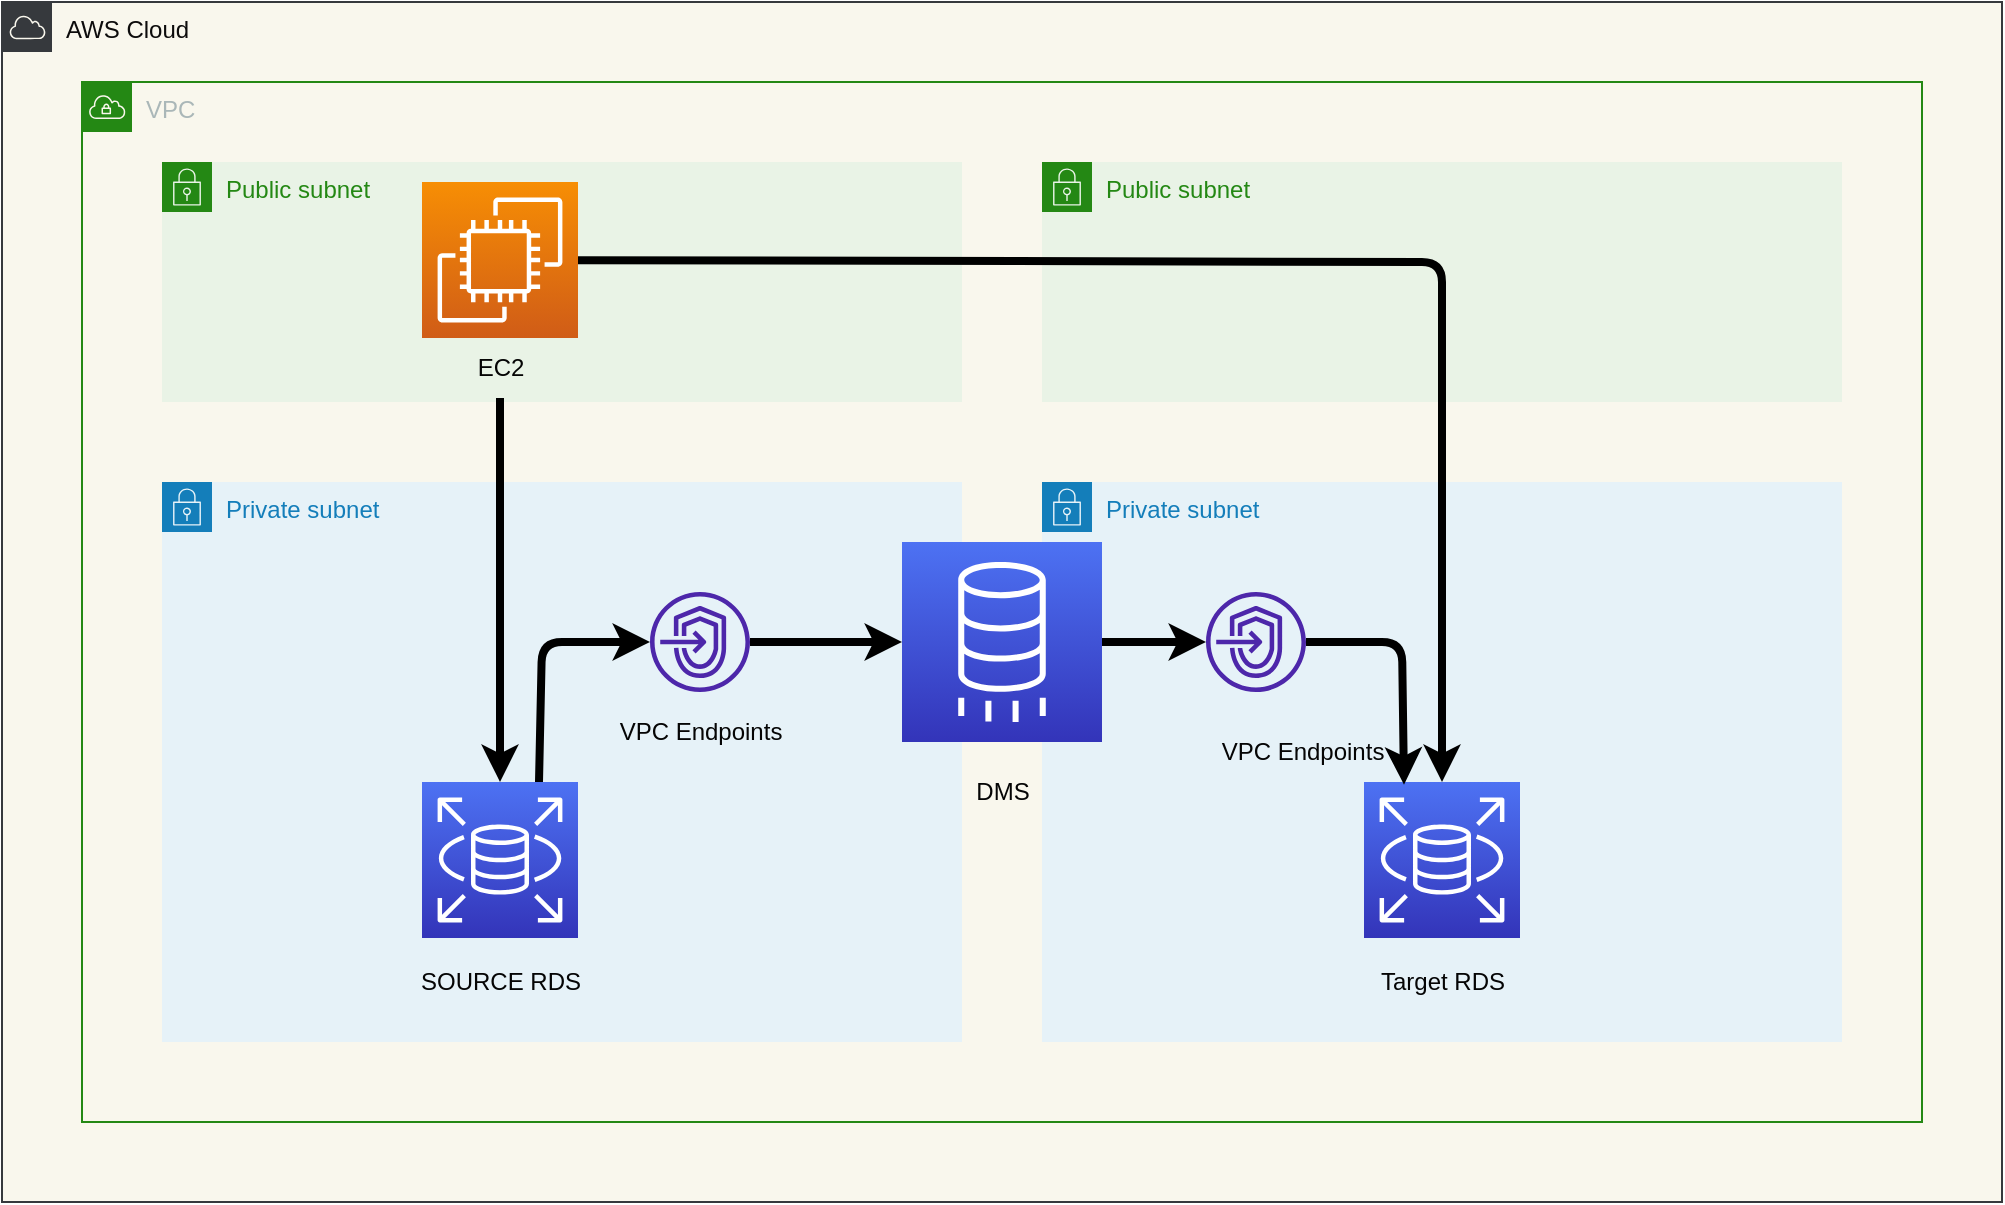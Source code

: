 <mxfile>
    <diagram id="btSCIp_5RCuiRVIZ8Ie1" name="Page-2">
        <mxGraphModel dx="915" dy="647" grid="1" gridSize="10" guides="1" tooltips="1" connect="1" arrows="1" fold="1" page="1" pageScale="1" pageWidth="1654" pageHeight="1169" math="0" shadow="0">
            <root>
                <mxCell id="0"/>
                <mxCell id="1" parent="0"/>
                <mxCell id="UH1KSIQPEYG2ORBVU3AM-1" value="&lt;font color=&quot;#0d0c0c&quot;&gt;AWS Cloud&lt;/font&gt;" style="sketch=0;outlineConnect=0;html=1;whiteSpace=wrap;fontSize=12;fontStyle=0;shape=mxgraph.aws4.group;grIcon=mxgraph.aws4.group_aws_cloud;strokeColor=#36393d;fillColor=#f9f7ed;verticalAlign=top;align=left;spacingLeft=30;dashed=0;" parent="1" vertex="1">
                    <mxGeometry x="200" y="80" width="1000" height="600" as="geometry"/>
                </mxCell>
                <mxCell id="UH1KSIQPEYG2ORBVU3AM-2" value="VPC" style="points=[[0,0],[0.25,0],[0.5,0],[0.75,0],[1,0],[1,0.25],[1,0.5],[1,0.75],[1,1],[0.75,1],[0.5,1],[0.25,1],[0,1],[0,0.75],[0,0.5],[0,0.25]];outlineConnect=0;gradientColor=none;html=1;whiteSpace=wrap;fontSize=12;fontStyle=0;container=1;pointerEvents=0;collapsible=0;recursiveResize=0;shape=mxgraph.aws4.group;grIcon=mxgraph.aws4.group_vpc;strokeColor=#248814;fillColor=none;verticalAlign=top;align=left;spacingLeft=30;fontColor=#AAB7B8;dashed=0;" parent="1" vertex="1">
                    <mxGeometry x="240" y="120" width="920" height="520" as="geometry"/>
                </mxCell>
                <mxCell id="UH1KSIQPEYG2ORBVU3AM-6" value="Public subnet" style="points=[[0,0],[0.25,0],[0.5,0],[0.75,0],[1,0],[1,0.25],[1,0.5],[1,0.75],[1,1],[0.75,1],[0.5,1],[0.25,1],[0,1],[0,0.75],[0,0.5],[0,0.25]];outlineConnect=0;gradientColor=none;html=1;whiteSpace=wrap;fontSize=12;fontStyle=0;container=1;pointerEvents=0;collapsible=0;recursiveResize=0;shape=mxgraph.aws4.group;grIcon=mxgraph.aws4.group_security_group;grStroke=0;strokeColor=#248814;fillColor=#E9F3E6;verticalAlign=top;align=left;spacingLeft=30;fontColor=#248814;dashed=0;" parent="UH1KSIQPEYG2ORBVU3AM-2" vertex="1">
                    <mxGeometry x="40" y="40" width="400" height="120" as="geometry"/>
                </mxCell>
                <mxCell id="UH1KSIQPEYG2ORBVU3AM-12" value="&lt;font color=&quot;#050505&quot;&gt;EC2&lt;/font&gt;" style="text;html=1;align=center;verticalAlign=middle;resizable=0;points=[];autosize=1;strokeColor=none;fillColor=none;" parent="UH1KSIQPEYG2ORBVU3AM-6" vertex="1">
                    <mxGeometry x="144" y="88" width="50" height="30" as="geometry"/>
                </mxCell>
                <mxCell id="UH1KSIQPEYG2ORBVU3AM-9" value="Private subnet" style="points=[[0,0],[0.25,0],[0.5,0],[0.75,0],[1,0],[1,0.25],[1,0.5],[1,0.75],[1,1],[0.75,1],[0.5,1],[0.25,1],[0,1],[0,0.75],[0,0.5],[0,0.25]];outlineConnect=0;gradientColor=none;html=1;whiteSpace=wrap;fontSize=12;fontStyle=0;container=1;pointerEvents=0;collapsible=0;recursiveResize=0;shape=mxgraph.aws4.group;grIcon=mxgraph.aws4.group_security_group;grStroke=0;strokeColor=#147EBA;fillColor=#E6F2F8;verticalAlign=top;align=left;spacingLeft=30;fontColor=#147EBA;dashed=0;" parent="UH1KSIQPEYG2ORBVU3AM-2" vertex="1">
                    <mxGeometry x="40" y="200" width="400" height="280" as="geometry"/>
                </mxCell>
                <mxCell id="UH1KSIQPEYG2ORBVU3AM-15" value="SOURCE RDS" style="text;html=1;align=center;verticalAlign=middle;resizable=0;points=[];autosize=1;strokeColor=none;fillColor=none;fontColor=#050505;" parent="UH1KSIQPEYG2ORBVU3AM-9" vertex="1">
                    <mxGeometry x="119" y="235" width="100" height="30" as="geometry"/>
                </mxCell>
                <mxCell id="UH1KSIQPEYG2ORBVU3AM-20" value="" style="sketch=0;outlineConnect=0;fontColor=#232F3E;gradientColor=none;fillColor=#4D27AA;strokeColor=none;dashed=0;verticalLabelPosition=bottom;verticalAlign=top;align=center;html=1;fontSize=12;fontStyle=0;aspect=fixed;pointerEvents=1;shape=mxgraph.aws4.endpoints;" parent="UH1KSIQPEYG2ORBVU3AM-9" vertex="1">
                    <mxGeometry x="244" y="55" width="50" height="50" as="geometry"/>
                </mxCell>
                <mxCell id="UH1KSIQPEYG2ORBVU3AM-22" value="VPC Endpoints" style="text;html=1;align=center;verticalAlign=middle;resizable=0;points=[];autosize=1;strokeColor=none;fillColor=none;fontColor=#050505;" parent="UH1KSIQPEYG2ORBVU3AM-9" vertex="1">
                    <mxGeometry x="219" y="110" width="100" height="30" as="geometry"/>
                </mxCell>
                <mxCell id="UH1KSIQPEYG2ORBVU3AM-10" value="Private subnet" style="points=[[0,0],[0.25,0],[0.5,0],[0.75,0],[1,0],[1,0.25],[1,0.5],[1,0.75],[1,1],[0.75,1],[0.5,1],[0.25,1],[0,1],[0,0.75],[0,0.5],[0,0.25]];outlineConnect=0;gradientColor=none;html=1;whiteSpace=wrap;fontSize=12;fontStyle=0;container=1;pointerEvents=0;collapsible=0;recursiveResize=0;shape=mxgraph.aws4.group;grIcon=mxgraph.aws4.group_security_group;grStroke=0;strokeColor=#147EBA;fillColor=#E6F2F8;verticalAlign=top;align=left;spacingLeft=30;fontColor=#147EBA;dashed=0;" parent="UH1KSIQPEYG2ORBVU3AM-2" vertex="1">
                    <mxGeometry x="480" y="200" width="400" height="280" as="geometry"/>
                </mxCell>
                <mxCell id="UH1KSIQPEYG2ORBVU3AM-16" value="Target RDS" style="text;html=1;align=center;verticalAlign=middle;resizable=0;points=[];autosize=1;strokeColor=none;fillColor=none;fontColor=#050505;" parent="UH1KSIQPEYG2ORBVU3AM-10" vertex="1">
                    <mxGeometry x="155" y="235" width="90" height="30" as="geometry"/>
                </mxCell>
                <mxCell id="UH1KSIQPEYG2ORBVU3AM-21" value="" style="sketch=0;outlineConnect=0;fontColor=#232F3E;gradientColor=none;fillColor=#4D27AA;strokeColor=none;dashed=0;verticalLabelPosition=bottom;verticalAlign=top;align=center;html=1;fontSize=12;fontStyle=0;aspect=fixed;pointerEvents=1;shape=mxgraph.aws4.endpoints;" parent="UH1KSIQPEYG2ORBVU3AM-10" vertex="1">
                    <mxGeometry x="82" y="55" width="50" height="50" as="geometry"/>
                </mxCell>
                <mxCell id="UH1KSIQPEYG2ORBVU3AM-18" value="DMS" style="text;html=1;align=center;verticalAlign=middle;resizable=0;points=[];autosize=1;strokeColor=none;fillColor=none;fontColor=#050505;" parent="UH1KSIQPEYG2ORBVU3AM-2" vertex="1">
                    <mxGeometry x="435" y="340" width="50" height="30" as="geometry"/>
                </mxCell>
                <mxCell id="UH1KSIQPEYG2ORBVU3AM-7" value="Public subnet" style="points=[[0,0],[0.25,0],[0.5,0],[0.75,0],[1,0],[1,0.25],[1,0.5],[1,0.75],[1,1],[0.75,1],[0.5,1],[0.25,1],[0,1],[0,0.75],[0,0.5],[0,0.25]];outlineConnect=0;gradientColor=none;html=1;whiteSpace=wrap;fontSize=12;fontStyle=0;container=1;pointerEvents=0;collapsible=0;recursiveResize=0;shape=mxgraph.aws4.group;grIcon=mxgraph.aws4.group_security_group;grStroke=0;strokeColor=#248814;fillColor=#E9F3E6;verticalAlign=top;align=left;spacingLeft=30;fontColor=#248814;dashed=0;" parent="1" vertex="1">
                    <mxGeometry x="720" y="160" width="400" height="120" as="geometry"/>
                </mxCell>
                <mxCell id="UH1KSIQPEYG2ORBVU3AM-28" style="edgeStyle=none;html=1;strokeColor=#000000;strokeWidth=4;fontColor=#050505;" parent="1" source="UH1KSIQPEYG2ORBVU3AM-11" target="UH1KSIQPEYG2ORBVU3AM-14" edge="1">
                    <mxGeometry relative="1" as="geometry">
                        <Array as="points">
                            <mxPoint x="920" y="210"/>
                        </Array>
                    </mxGeometry>
                </mxCell>
                <mxCell id="UH1KSIQPEYG2ORBVU3AM-11" value="" style="sketch=0;points=[[0,0,0],[0.25,0,0],[0.5,0,0],[0.75,0,0],[1,0,0],[0,1,0],[0.25,1,0],[0.5,1,0],[0.75,1,0],[1,1,0],[0,0.25,0],[0,0.5,0],[0,0.75,0],[1,0.25,0],[1,0.5,0],[1,0.75,0]];outlineConnect=0;fontColor=#232F3E;gradientColor=#F78E04;gradientDirection=north;fillColor=#D05C17;strokeColor=#ffffff;dashed=0;verticalLabelPosition=bottom;verticalAlign=top;align=center;html=1;fontSize=12;fontStyle=0;aspect=fixed;shape=mxgraph.aws4.resourceIcon;resIcon=mxgraph.aws4.ec2;" parent="1" vertex="1">
                    <mxGeometry x="410" y="170" width="78" height="78" as="geometry"/>
                </mxCell>
                <mxCell id="UH1KSIQPEYG2ORBVU3AM-29" value="" style="edgeStyle=none;html=1;strokeColor=#000000;strokeWidth=4;fontColor=#050505;exitX=0.75;exitY=0;exitDx=0;exitDy=0;exitPerimeter=0;" parent="1" source="UH1KSIQPEYG2ORBVU3AM-13" target="UH1KSIQPEYG2ORBVU3AM-20" edge="1">
                    <mxGeometry relative="1" as="geometry">
                        <mxPoint x="568" y="509" as="targetPoint"/>
                        <Array as="points">
                            <mxPoint x="470" y="400"/>
                        </Array>
                    </mxGeometry>
                </mxCell>
                <mxCell id="UH1KSIQPEYG2ORBVU3AM-13" value="" style="sketch=0;points=[[0,0,0],[0.25,0,0],[0.5,0,0],[0.75,0,0],[1,0,0],[0,1,0],[0.25,1,0],[0.5,1,0],[0.75,1,0],[1,1,0],[0,0.25,0],[0,0.5,0],[0,0.75,0],[1,0.25,0],[1,0.5,0],[1,0.75,0]];outlineConnect=0;fontColor=#232F3E;gradientColor=#4D72F3;gradientDirection=north;fillColor=#3334B9;strokeColor=#ffffff;dashed=0;verticalLabelPosition=bottom;verticalAlign=top;align=center;html=1;fontSize=12;fontStyle=0;aspect=fixed;shape=mxgraph.aws4.resourceIcon;resIcon=mxgraph.aws4.rds;" parent="1" vertex="1">
                    <mxGeometry x="410" y="470" width="78" height="78" as="geometry"/>
                </mxCell>
                <mxCell id="UH1KSIQPEYG2ORBVU3AM-14" value="" style="sketch=0;points=[[0,0,0],[0.25,0,0],[0.5,0,0],[0.75,0,0],[1,0,0],[0,1,0],[0.25,1,0],[0.5,1,0],[0.75,1,0],[1,1,0],[0,0.25,0],[0,0.5,0],[0,0.75,0],[1,0.25,0],[1,0.5,0],[1,0.75,0]];outlineConnect=0;fontColor=#232F3E;gradientColor=#4D72F3;gradientDirection=north;fillColor=#3334B9;strokeColor=#ffffff;dashed=0;verticalLabelPosition=bottom;verticalAlign=top;align=center;html=1;fontSize=12;fontStyle=0;aspect=fixed;shape=mxgraph.aws4.resourceIcon;resIcon=mxgraph.aws4.rds;" parent="1" vertex="1">
                    <mxGeometry x="881" y="470" width="78" height="78" as="geometry"/>
                </mxCell>
                <mxCell id="UH1KSIQPEYG2ORBVU3AM-31" value="" style="edgeStyle=none;html=1;strokeColor=#000000;strokeWidth=4;fontColor=#050505;" parent="1" source="UH1KSIQPEYG2ORBVU3AM-17" target="UH1KSIQPEYG2ORBVU3AM-21" edge="1">
                    <mxGeometry relative="1" as="geometry"/>
                </mxCell>
                <mxCell id="UH1KSIQPEYG2ORBVU3AM-17" value="" style="sketch=0;points=[[0,0,0],[0.25,0,0],[0.5,0,0],[0.75,0,0],[1,0,0],[0,1,0],[0.25,1,0],[0.5,1,0],[0.75,1,0],[1,1,0],[0,0.25,0],[0,0.5,0],[0,0.75,0],[1,0.25,0],[1,0.5,0],[1,0.75,0]];outlineConnect=0;fontColor=#232F3E;gradientColor=#4D72F3;gradientDirection=north;fillColor=#3334B9;strokeColor=#ffffff;dashed=0;verticalLabelPosition=bottom;verticalAlign=top;align=center;html=1;fontSize=12;fontStyle=0;aspect=fixed;shape=mxgraph.aws4.resourceIcon;resIcon=mxgraph.aws4.database_migration_service;" parent="1" vertex="1">
                    <mxGeometry x="650" y="350" width="100" height="100" as="geometry"/>
                </mxCell>
                <mxCell id="UH1KSIQPEYG2ORBVU3AM-23" value="VPC Endpoints" style="text;html=1;align=center;verticalAlign=middle;resizable=0;points=[];autosize=1;strokeColor=none;fillColor=none;fontColor=#050505;" parent="1" vertex="1">
                    <mxGeometry x="800" y="440" width="100" height="30" as="geometry"/>
                </mxCell>
                <mxCell id="UH1KSIQPEYG2ORBVU3AM-24" value="" style="edgeStyle=none;html=1;fontColor=#050505;strokeColor=#000000;strokeWidth=4;" parent="1" source="UH1KSIQPEYG2ORBVU3AM-12" target="UH1KSIQPEYG2ORBVU3AM-13" edge="1">
                    <mxGeometry relative="1" as="geometry">
                        <Array as="points">
                            <mxPoint x="449" y="310"/>
                        </Array>
                    </mxGeometry>
                </mxCell>
                <mxCell id="UH1KSIQPEYG2ORBVU3AM-30" value="" style="edgeStyle=none;html=1;strokeColor=#000000;strokeWidth=4;fontColor=#050505;entryX=0;entryY=0.5;entryDx=0;entryDy=0;entryPerimeter=0;" parent="1" source="UH1KSIQPEYG2ORBVU3AM-20" target="UH1KSIQPEYG2ORBVU3AM-17" edge="1">
                    <mxGeometry relative="1" as="geometry">
                        <mxPoint x="650" y="390" as="targetPoint"/>
                    </mxGeometry>
                </mxCell>
                <mxCell id="UH1KSIQPEYG2ORBVU3AM-32" style="edgeStyle=none;html=1;entryX=1.01;entryY=1.044;entryDx=0;entryDy=0;entryPerimeter=0;strokeColor=#000000;strokeWidth=4;fontColor=#050505;" parent="1" source="UH1KSIQPEYG2ORBVU3AM-21" target="UH1KSIQPEYG2ORBVU3AM-23" edge="1">
                    <mxGeometry relative="1" as="geometry">
                        <Array as="points">
                            <mxPoint x="900" y="400"/>
                        </Array>
                    </mxGeometry>
                </mxCell>
            </root>
        </mxGraphModel>
    </diagram>
</mxfile>
